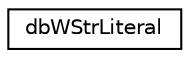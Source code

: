 digraph "Graphical Class Hierarchy"
{
 // INTERACTIVE_SVG=YES
 // LATEX_PDF_SIZE
  edge [fontname="Helvetica",fontsize="10",labelfontname="Helvetica",labelfontsize="10"];
  node [fontname="Helvetica",fontsize="10",shape=record];
  rankdir="LR";
  Node0 [label="dbWStrLiteral",height=0.2,width=0.4,color="black", fillcolor="white", style="filled",URL="$structdbWStrLiteral.html",tooltip=" "];
}
